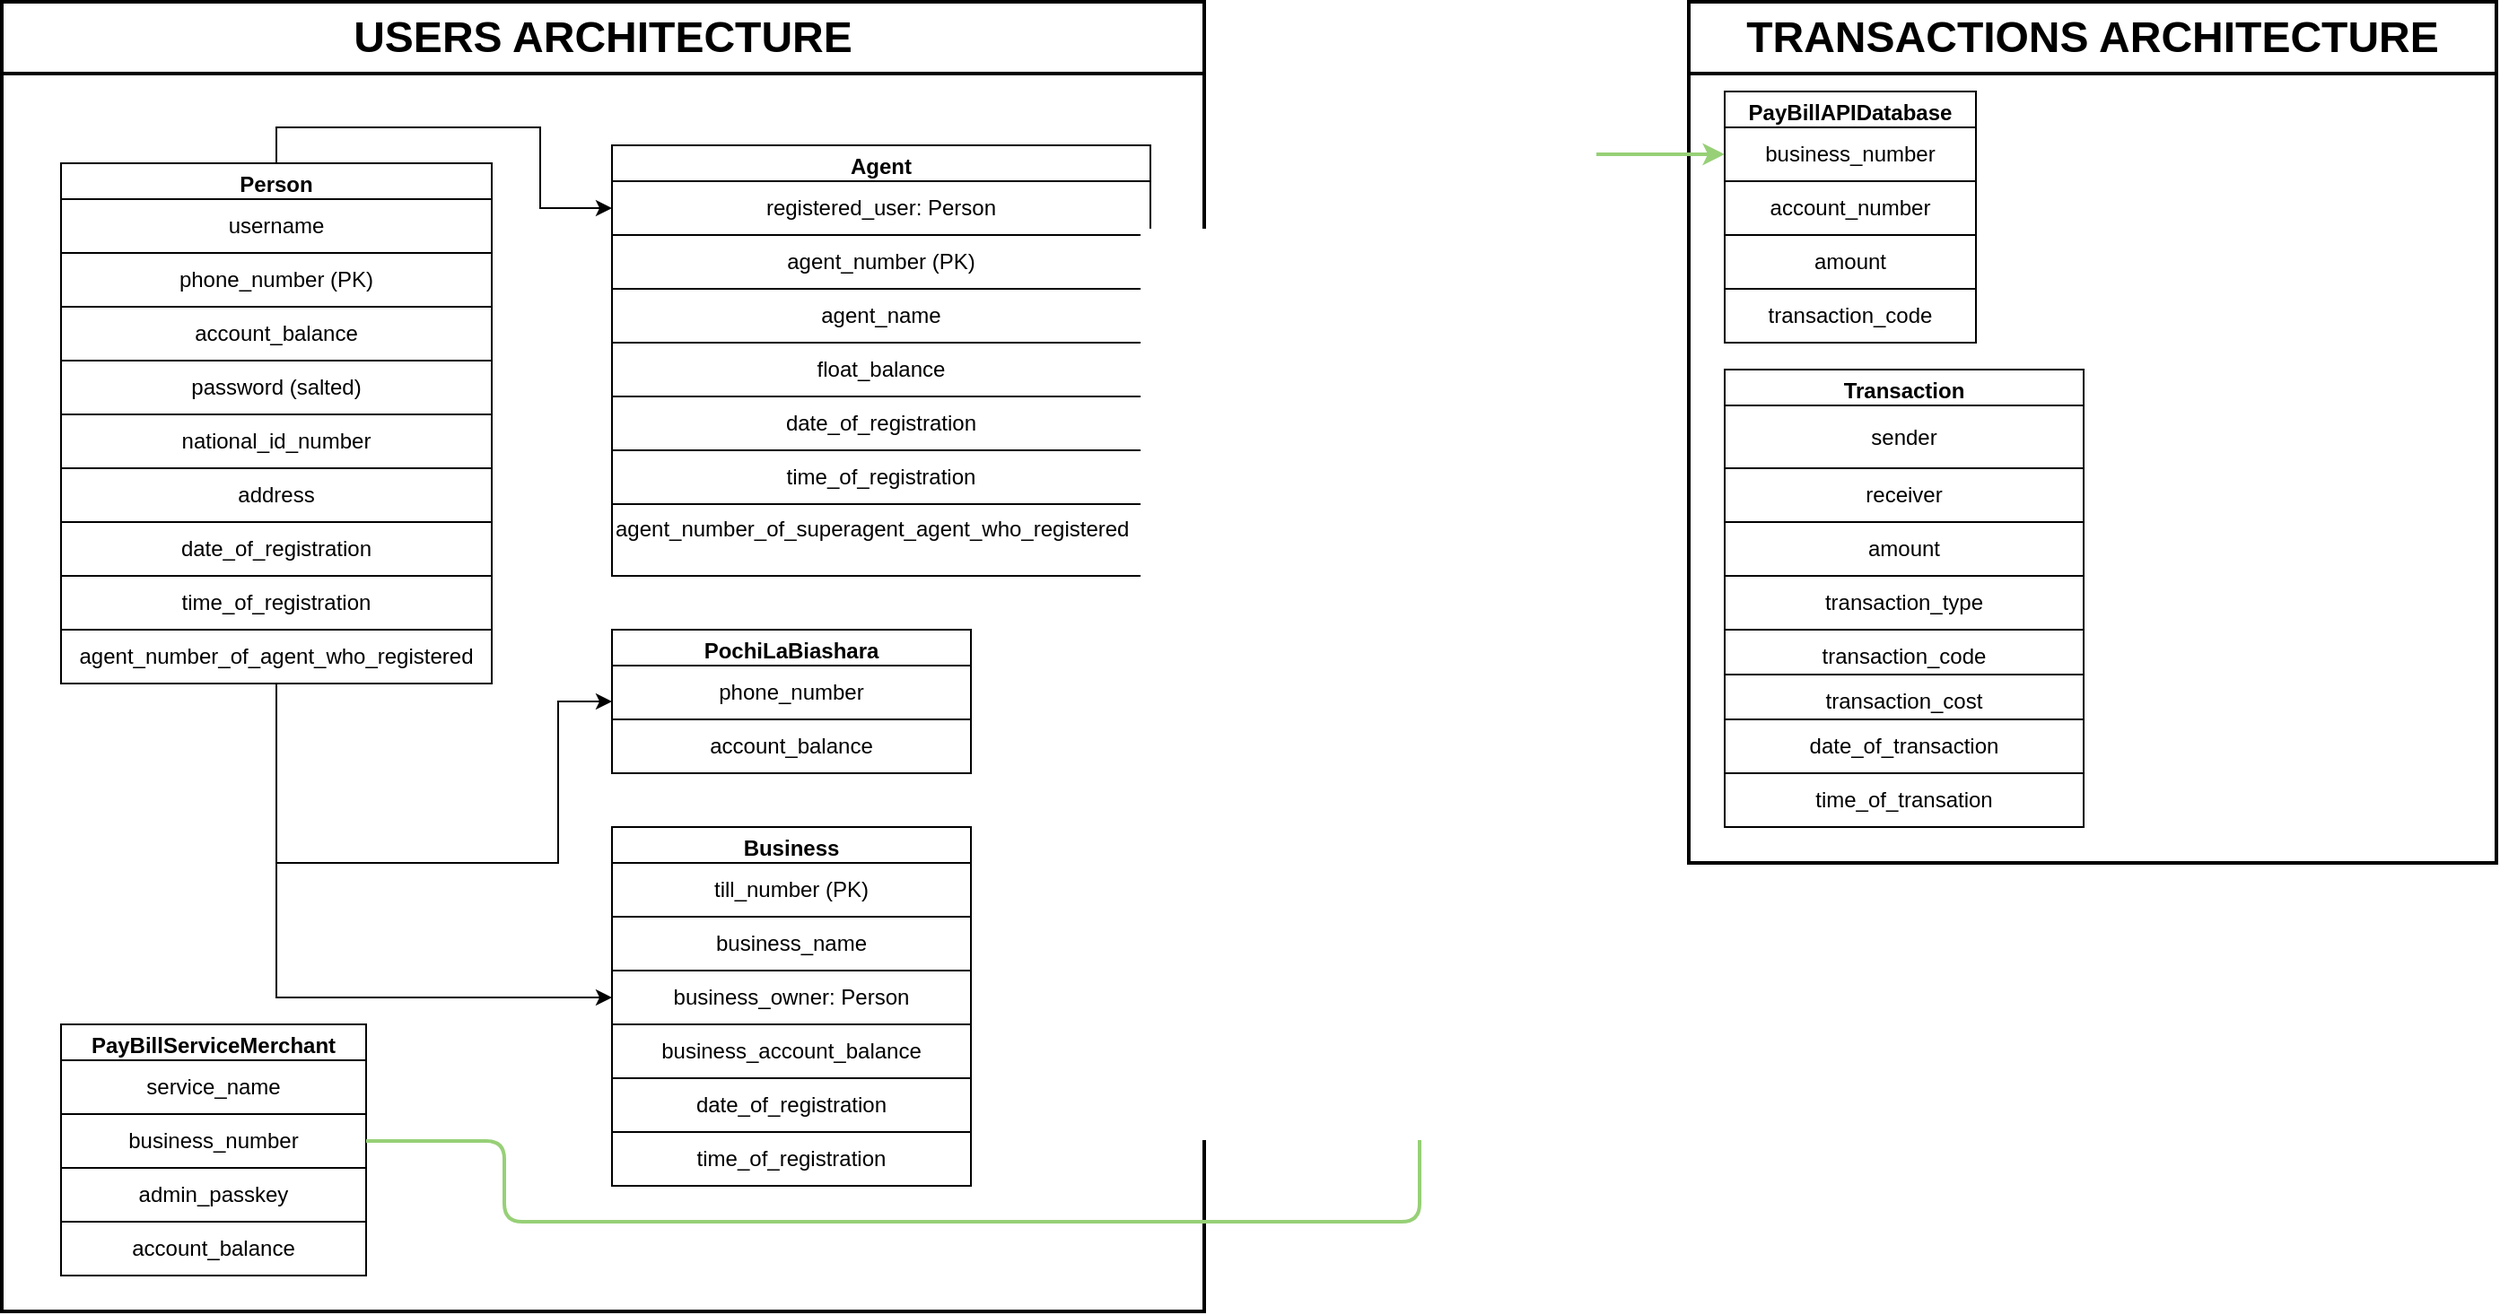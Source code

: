 <mxfile version="21.6.5" type="device">
  <diagram id="C5RBs43oDa-KdzZeNtuy" name="Page-1">
    <mxGraphModel dx="1232" dy="1713" grid="1" gridSize="10" guides="1" tooltips="1" connect="1" arrows="1" fold="1" page="1" pageScale="1" pageWidth="827" pageHeight="1169" math="0" shadow="0">
      <root>
        <mxCell id="WIyWlLk6GJQsqaUBKTNV-0" />
        <mxCell id="WIyWlLk6GJQsqaUBKTNV-1" parent="WIyWlLk6GJQsqaUBKTNV-0" />
        <mxCell id="1-Wro7Tjz_AZOsVx0563-18" value="&lt;font style=&quot;font-size: 24px;&quot;&gt;USERS ARCHITECTURE&lt;/font&gt;" style="swimlane;whiteSpace=wrap;html=1;strokeWidth=2;fillColor=none;strokeColor=#000000;startSize=40;" parent="WIyWlLk6GJQsqaUBKTNV-1" vertex="1">
          <mxGeometry x="40" y="-1100" width="670" height="730" as="geometry">
            <mxRectangle x="40" y="-1120" width="180" height="30" as="alternateBounds" />
          </mxGeometry>
        </mxCell>
        <mxCell id="1-Wro7Tjz_AZOsVx0563-20" style="edgeStyle=orthogonalEdgeStyle;rounded=0;orthogonalLoop=1;jettySize=auto;html=1;entryX=0;entryY=0.5;entryDx=0;entryDy=0;" parent="1-Wro7Tjz_AZOsVx0563-18" source="zVlTd1cwt6G5MPubbnA0-5" target="zVlTd1cwt6G5MPubbnA0-15" edge="1">
          <mxGeometry relative="1" as="geometry">
            <Array as="points">
              <mxPoint x="153" y="70" />
              <mxPoint x="300" y="70" />
              <mxPoint x="300" y="115" />
            </Array>
          </mxGeometry>
        </mxCell>
        <mxCell id="zVlTd1cwt6G5MPubbnA0-5" value="Person" style="swimlane;whiteSpace=wrap;html=1;" parent="1-Wro7Tjz_AZOsVx0563-18" vertex="1">
          <mxGeometry x="33" y="90" width="240" height="290" as="geometry" />
        </mxCell>
        <mxCell id="zVlTd1cwt6G5MPubbnA0-7" value="username" style="rounded=0;whiteSpace=wrap;html=1;" parent="zVlTd1cwt6G5MPubbnA0-5" vertex="1">
          <mxGeometry y="20" width="240" height="30" as="geometry" />
        </mxCell>
        <mxCell id="zVlTd1cwt6G5MPubbnA0-8" value="phone_number (PK)" style="rounded=0;whiteSpace=wrap;html=1;" parent="zVlTd1cwt6G5MPubbnA0-5" vertex="1">
          <mxGeometry y="50" width="240" height="30" as="geometry" />
        </mxCell>
        <mxCell id="zVlTd1cwt6G5MPubbnA0-9" value="account_balance" style="rounded=0;whiteSpace=wrap;html=1;" parent="zVlTd1cwt6G5MPubbnA0-5" vertex="1">
          <mxGeometry y="80" width="240" height="30" as="geometry" />
        </mxCell>
        <mxCell id="zVlTd1cwt6G5MPubbnA0-10" value="password (salted)" style="rounded=0;whiteSpace=wrap;html=1;" parent="zVlTd1cwt6G5MPubbnA0-5" vertex="1">
          <mxGeometry y="110" width="240" height="30" as="geometry" />
        </mxCell>
        <mxCell id="zVlTd1cwt6G5MPubbnA0-11" value="national_id_number" style="rounded=0;whiteSpace=wrap;html=1;" parent="zVlTd1cwt6G5MPubbnA0-5" vertex="1">
          <mxGeometry y="140" width="240" height="30" as="geometry" />
        </mxCell>
        <mxCell id="zVlTd1cwt6G5MPubbnA0-12" value="address" style="rounded=0;whiteSpace=wrap;html=1;" parent="zVlTd1cwt6G5MPubbnA0-5" vertex="1">
          <mxGeometry y="170" width="240" height="30" as="geometry" />
        </mxCell>
        <mxCell id="L6nlYyAXKilkLEQR8DG1-0" value="date_of_registration" style="rounded=0;whiteSpace=wrap;html=1;" parent="zVlTd1cwt6G5MPubbnA0-5" vertex="1">
          <mxGeometry y="200" width="240" height="30" as="geometry" />
        </mxCell>
        <mxCell id="L6nlYyAXKilkLEQR8DG1-2" value="time_of_registration" style="rounded=0;whiteSpace=wrap;html=1;" parent="zVlTd1cwt6G5MPubbnA0-5" vertex="1">
          <mxGeometry y="230" width="240" height="30" as="geometry" />
        </mxCell>
        <mxCell id="fpfBUouiFCDLYHWilF7e-18" value="agent_number_of_agent_who_registered" style="rounded=0;whiteSpace=wrap;html=1;" parent="zVlTd1cwt6G5MPubbnA0-5" vertex="1">
          <mxGeometry y="260" width="240" height="30" as="geometry" />
        </mxCell>
        <mxCell id="zVlTd1cwt6G5MPubbnA0-14" value="Agent" style="swimlane;whiteSpace=wrap;html=1;" parent="1-Wro7Tjz_AZOsVx0563-18" vertex="1">
          <mxGeometry x="340" y="80" width="300" height="240" as="geometry" />
        </mxCell>
        <mxCell id="zVlTd1cwt6G5MPubbnA0-15" value="registered_user: Person" style="rounded=0;whiteSpace=wrap;html=1;" parent="zVlTd1cwt6G5MPubbnA0-14" vertex="1">
          <mxGeometry y="20" width="300" height="30" as="geometry" />
        </mxCell>
        <mxCell id="zVlTd1cwt6G5MPubbnA0-16" value="agent_number (PK)" style="rounded=0;whiteSpace=wrap;html=1;" parent="zVlTd1cwt6G5MPubbnA0-14" vertex="1">
          <mxGeometry y="50" width="300" height="30" as="geometry" />
        </mxCell>
        <mxCell id="zVlTd1cwt6G5MPubbnA0-17" value="agent_name" style="rounded=0;whiteSpace=wrap;html=1;" parent="zVlTd1cwt6G5MPubbnA0-14" vertex="1">
          <mxGeometry y="80" width="300" height="30" as="geometry" />
        </mxCell>
        <mxCell id="zVlTd1cwt6G5MPubbnA0-18" value="float_balance" style="rounded=0;whiteSpace=wrap;html=1;" parent="zVlTd1cwt6G5MPubbnA0-14" vertex="1">
          <mxGeometry y="110" width="300" height="30" as="geometry" />
        </mxCell>
        <mxCell id="L6nlYyAXKilkLEQR8DG1-1" value="date_of_registration" style="rounded=0;whiteSpace=wrap;html=1;" parent="zVlTd1cwt6G5MPubbnA0-14" vertex="1">
          <mxGeometry y="140" width="300" height="30" as="geometry" />
        </mxCell>
        <mxCell id="L6nlYyAXKilkLEQR8DG1-12" value="time_of_registration" style="rounded=0;whiteSpace=wrap;html=1;" parent="zVlTd1cwt6G5MPubbnA0-14" vertex="1">
          <mxGeometry y="170" width="300" height="30" as="geometry" />
        </mxCell>
        <mxCell id="fpfBUouiFCDLYHWilF7e-19" value="agent_number_of_superagent_agent_who_registered" style="text;whiteSpace=wrap;html=1;" parent="zVlTd1cwt6G5MPubbnA0-14" vertex="1">
          <mxGeometry y="200" width="290" height="40" as="geometry" />
        </mxCell>
        <mxCell id="0FReNtKfSeu7hqygNGfr-7" value="PochiLaBiashara" style="swimlane;whiteSpace=wrap;html=1;" parent="1-Wro7Tjz_AZOsVx0563-18" vertex="1">
          <mxGeometry x="340" y="350" width="200" height="80" as="geometry" />
        </mxCell>
        <mxCell id="0FReNtKfSeu7hqygNGfr-10" value="phone_number" style="rounded=0;whiteSpace=wrap;html=1;" parent="0FReNtKfSeu7hqygNGfr-7" vertex="1">
          <mxGeometry y="20" width="200" height="30" as="geometry" />
        </mxCell>
        <mxCell id="0FReNtKfSeu7hqygNGfr-11" value="account_balance" style="rounded=0;whiteSpace=wrap;html=1;" parent="0FReNtKfSeu7hqygNGfr-7" vertex="1">
          <mxGeometry y="50" width="200" height="30" as="geometry" />
        </mxCell>
        <mxCell id="1-Wro7Tjz_AZOsVx0563-9" style="edgeStyle=orthogonalEdgeStyle;rounded=0;orthogonalLoop=1;jettySize=auto;html=1;" parent="1-Wro7Tjz_AZOsVx0563-18" source="zVlTd1cwt6G5MPubbnA0-5" target="0FReNtKfSeu7hqygNGfr-10" edge="1">
          <mxGeometry relative="1" as="geometry">
            <mxPoint x="130" y="90" as="sourcePoint" />
            <Array as="points">
              <mxPoint x="153" y="480" />
              <mxPoint x="310" y="480" />
              <mxPoint x="310" y="390" />
            </Array>
          </mxGeometry>
        </mxCell>
        <mxCell id="0" value="Business" style="swimlane;whiteSpace=wrap;html=1;" parent="1-Wro7Tjz_AZOsVx0563-18" vertex="1">
          <mxGeometry x="340" y="460" width="200" height="200" as="geometry" />
        </mxCell>
        <mxCell id="1" value="till_number (PK)" style="rounded=0;whiteSpace=wrap;html=1;" parent="0" vertex="1">
          <mxGeometry y="20" width="200" height="30" as="geometry" />
        </mxCell>
        <mxCell id="2" value="business_name" style="rounded=0;whiteSpace=wrap;html=1;" parent="0" vertex="1">
          <mxGeometry y="50" width="200" height="30" as="geometry" />
        </mxCell>
        <mxCell id="3" value="business_owner: Person" style="rounded=0;whiteSpace=wrap;html=1;" parent="0" vertex="1">
          <mxGeometry y="80" width="200" height="30" as="geometry" />
        </mxCell>
        <mxCell id="4" value="business_account_balance" style="rounded=0;whiteSpace=wrap;html=1;" parent="0" vertex="1">
          <mxGeometry y="110" width="200" height="30" as="geometry" />
        </mxCell>
        <mxCell id="6" value="date_of_registration" style="rounded=0;whiteSpace=wrap;html=1;" parent="0" vertex="1">
          <mxGeometry y="140" width="200" height="30" as="geometry" />
        </mxCell>
        <mxCell id="7" value="time_of_registration" style="rounded=0;whiteSpace=wrap;html=1;" parent="0" vertex="1">
          <mxGeometry y="170" width="200" height="30" as="geometry" />
        </mxCell>
        <mxCell id="fpfBUouiFCDLYHWilF7e-21" style="edgeStyle=orthogonalEdgeStyle;rounded=0;orthogonalLoop=1;jettySize=auto;html=1;entryX=0;entryY=0.5;entryDx=0;entryDy=0;" parent="1-Wro7Tjz_AZOsVx0563-18" source="zVlTd1cwt6G5MPubbnA0-5" target="3" edge="1">
          <mxGeometry relative="1" as="geometry">
            <Array as="points">
              <mxPoint x="153" y="555" />
            </Array>
          </mxGeometry>
        </mxCell>
        <mxCell id="1-Wro7Tjz_AZOsVx0563-10" value="PayBillServiceMerchant" style="swimlane;whiteSpace=wrap;html=1;" parent="1-Wro7Tjz_AZOsVx0563-18" vertex="1">
          <mxGeometry x="33" y="570" width="170" height="140" as="geometry" />
        </mxCell>
        <mxCell id="1-Wro7Tjz_AZOsVx0563-11" value="service_name" style="rounded=0;whiteSpace=wrap;html=1;" parent="1-Wro7Tjz_AZOsVx0563-10" vertex="1">
          <mxGeometry y="20" width="170" height="30" as="geometry" />
        </mxCell>
        <mxCell id="1-Wro7Tjz_AZOsVx0563-12" value="business_number" style="rounded=0;whiteSpace=wrap;html=1;" parent="1-Wro7Tjz_AZOsVx0563-10" vertex="1">
          <mxGeometry y="50" width="170" height="30" as="geometry" />
        </mxCell>
        <mxCell id="1-Wro7Tjz_AZOsVx0563-14" value="admin_passkey" style="rounded=0;whiteSpace=wrap;html=1;" parent="1-Wro7Tjz_AZOsVx0563-10" vertex="1">
          <mxGeometry y="80" width="170" height="30" as="geometry" />
        </mxCell>
        <mxCell id="1-Wro7Tjz_AZOsVx0563-15" value="account_balance" style="rounded=0;whiteSpace=wrap;html=1;" parent="1-Wro7Tjz_AZOsVx0563-10" vertex="1">
          <mxGeometry y="110" width="170" height="30" as="geometry" />
        </mxCell>
        <mxCell id="1-Wro7Tjz_AZOsVx0563-21" value="&lt;font style=&quot;font-size: 24px;&quot;&gt;TRANSACTIONS ARCHITECTURE&lt;/font&gt;" style="swimlane;whiteSpace=wrap;html=1;strokeWidth=2;startSize=40;" parent="WIyWlLk6GJQsqaUBKTNV-1" vertex="1">
          <mxGeometry x="980" y="-1100" width="450" height="480" as="geometry">
            <mxRectangle x="890" y="-1110" width="230" height="30" as="alternateBounds" />
          </mxGeometry>
        </mxCell>
        <mxCell id="1-Wro7Tjz_AZOsVx0563-24" value="PayBillAPIDatabase" style="swimlane;whiteSpace=wrap;html=1;" parent="1-Wro7Tjz_AZOsVx0563-21" vertex="1">
          <mxGeometry x="20" y="50" width="140" height="140" as="geometry" />
        </mxCell>
        <mxCell id="1-Wro7Tjz_AZOsVx0563-26" value="account_number" style="rounded=0;whiteSpace=wrap;html=1;" parent="1-Wro7Tjz_AZOsVx0563-24" vertex="1">
          <mxGeometry y="50" width="140" height="30" as="geometry" />
        </mxCell>
        <mxCell id="1-Wro7Tjz_AZOsVx0563-27" value="amount" style="rounded=0;whiteSpace=wrap;html=1;" parent="1-Wro7Tjz_AZOsVx0563-24" vertex="1">
          <mxGeometry y="80" width="140" height="30" as="geometry" />
        </mxCell>
        <mxCell id="1-Wro7Tjz_AZOsVx0563-28" value="transaction_code" style="rounded=0;whiteSpace=wrap;html=1;" parent="1-Wro7Tjz_AZOsVx0563-24" vertex="1">
          <mxGeometry y="110" width="140" height="30" as="geometry" />
        </mxCell>
        <mxCell id="1-Wro7Tjz_AZOsVx0563-29" value="business_number" style="rounded=0;whiteSpace=wrap;html=1;" parent="1-Wro7Tjz_AZOsVx0563-24" vertex="1">
          <mxGeometry y="20" width="140" height="30" as="geometry" />
        </mxCell>
        <mxCell id="0ERMovJ8GRPGlFwfDwOV-8" value="Transaction" style="swimlane;whiteSpace=wrap;html=1;" parent="1-Wro7Tjz_AZOsVx0563-21" vertex="1">
          <mxGeometry x="20" y="205" width="200" height="255" as="geometry" />
        </mxCell>
        <mxCell id="wG9_DB4nJ189FV6Ls37C-7" value="sender" style="rounded=0;whiteSpace=wrap;html=1;" parent="0ERMovJ8GRPGlFwfDwOV-8" vertex="1">
          <mxGeometry y="20" width="200" height="35" as="geometry" />
        </mxCell>
        <mxCell id="wG9_DB4nJ189FV6Ls37C-8" value="receiver" style="rounded=0;whiteSpace=wrap;html=1;" parent="0ERMovJ8GRPGlFwfDwOV-8" vertex="1">
          <mxGeometry y="55" width="200" height="30" as="geometry" />
        </mxCell>
        <mxCell id="wG9_DB4nJ189FV6Ls37C-9" value="amount" style="rounded=0;whiteSpace=wrap;html=1;" parent="0ERMovJ8GRPGlFwfDwOV-8" vertex="1">
          <mxGeometry y="85" width="200" height="30" as="geometry" />
        </mxCell>
        <mxCell id="wG9_DB4nJ189FV6Ls37C-10" value="transaction_type" style="rounded=0;whiteSpace=wrap;html=1;" parent="0ERMovJ8GRPGlFwfDwOV-8" vertex="1">
          <mxGeometry y="115" width="200" height="30" as="geometry" />
        </mxCell>
        <mxCell id="wG9_DB4nJ189FV6Ls37C-11" value="transaction_code" style="rounded=0;whiteSpace=wrap;html=1;" parent="0ERMovJ8GRPGlFwfDwOV-8" vertex="1">
          <mxGeometry y="145" width="200" height="30" as="geometry" />
        </mxCell>
        <mxCell id="wG9_DB4nJ189FV6Ls37C-12" value="transaction_cost" style="rounded=0;whiteSpace=wrap;html=1;" parent="0ERMovJ8GRPGlFwfDwOV-8" vertex="1">
          <mxGeometry y="170" width="200" height="30" as="geometry" />
        </mxCell>
        <mxCell id="wG9_DB4nJ189FV6Ls37C-13" value="date_of_transaction" style="rounded=0;whiteSpace=wrap;html=1;" parent="0ERMovJ8GRPGlFwfDwOV-8" vertex="1">
          <mxGeometry y="195" width="200" height="30" as="geometry" />
        </mxCell>
        <mxCell id="wG9_DB4nJ189FV6Ls37C-14" value="time_of_transation" style="rounded=0;whiteSpace=wrap;html=1;" parent="0ERMovJ8GRPGlFwfDwOV-8" vertex="1">
          <mxGeometry y="225" width="200" height="30" as="geometry" />
        </mxCell>
        <mxCell id="1-Wro7Tjz_AZOsVx0563-30" style="edgeStyle=orthogonalEdgeStyle;rounded=1;orthogonalLoop=1;jettySize=auto;html=1;entryX=0;entryY=0.25;entryDx=0;entryDy=0;strokeWidth=2;strokeColor=#97D077;" parent="WIyWlLk6GJQsqaUBKTNV-1" source="1-Wro7Tjz_AZOsVx0563-12" target="1-Wro7Tjz_AZOsVx0563-24" edge="1">
          <mxGeometry relative="1" as="geometry">
            <Array as="points">
              <mxPoint x="320" y="-465" />
              <mxPoint x="320" y="-420" />
              <mxPoint x="830" y="-420" />
              <mxPoint x="830" y="-1015" />
            </Array>
          </mxGeometry>
        </mxCell>
      </root>
    </mxGraphModel>
  </diagram>
</mxfile>
